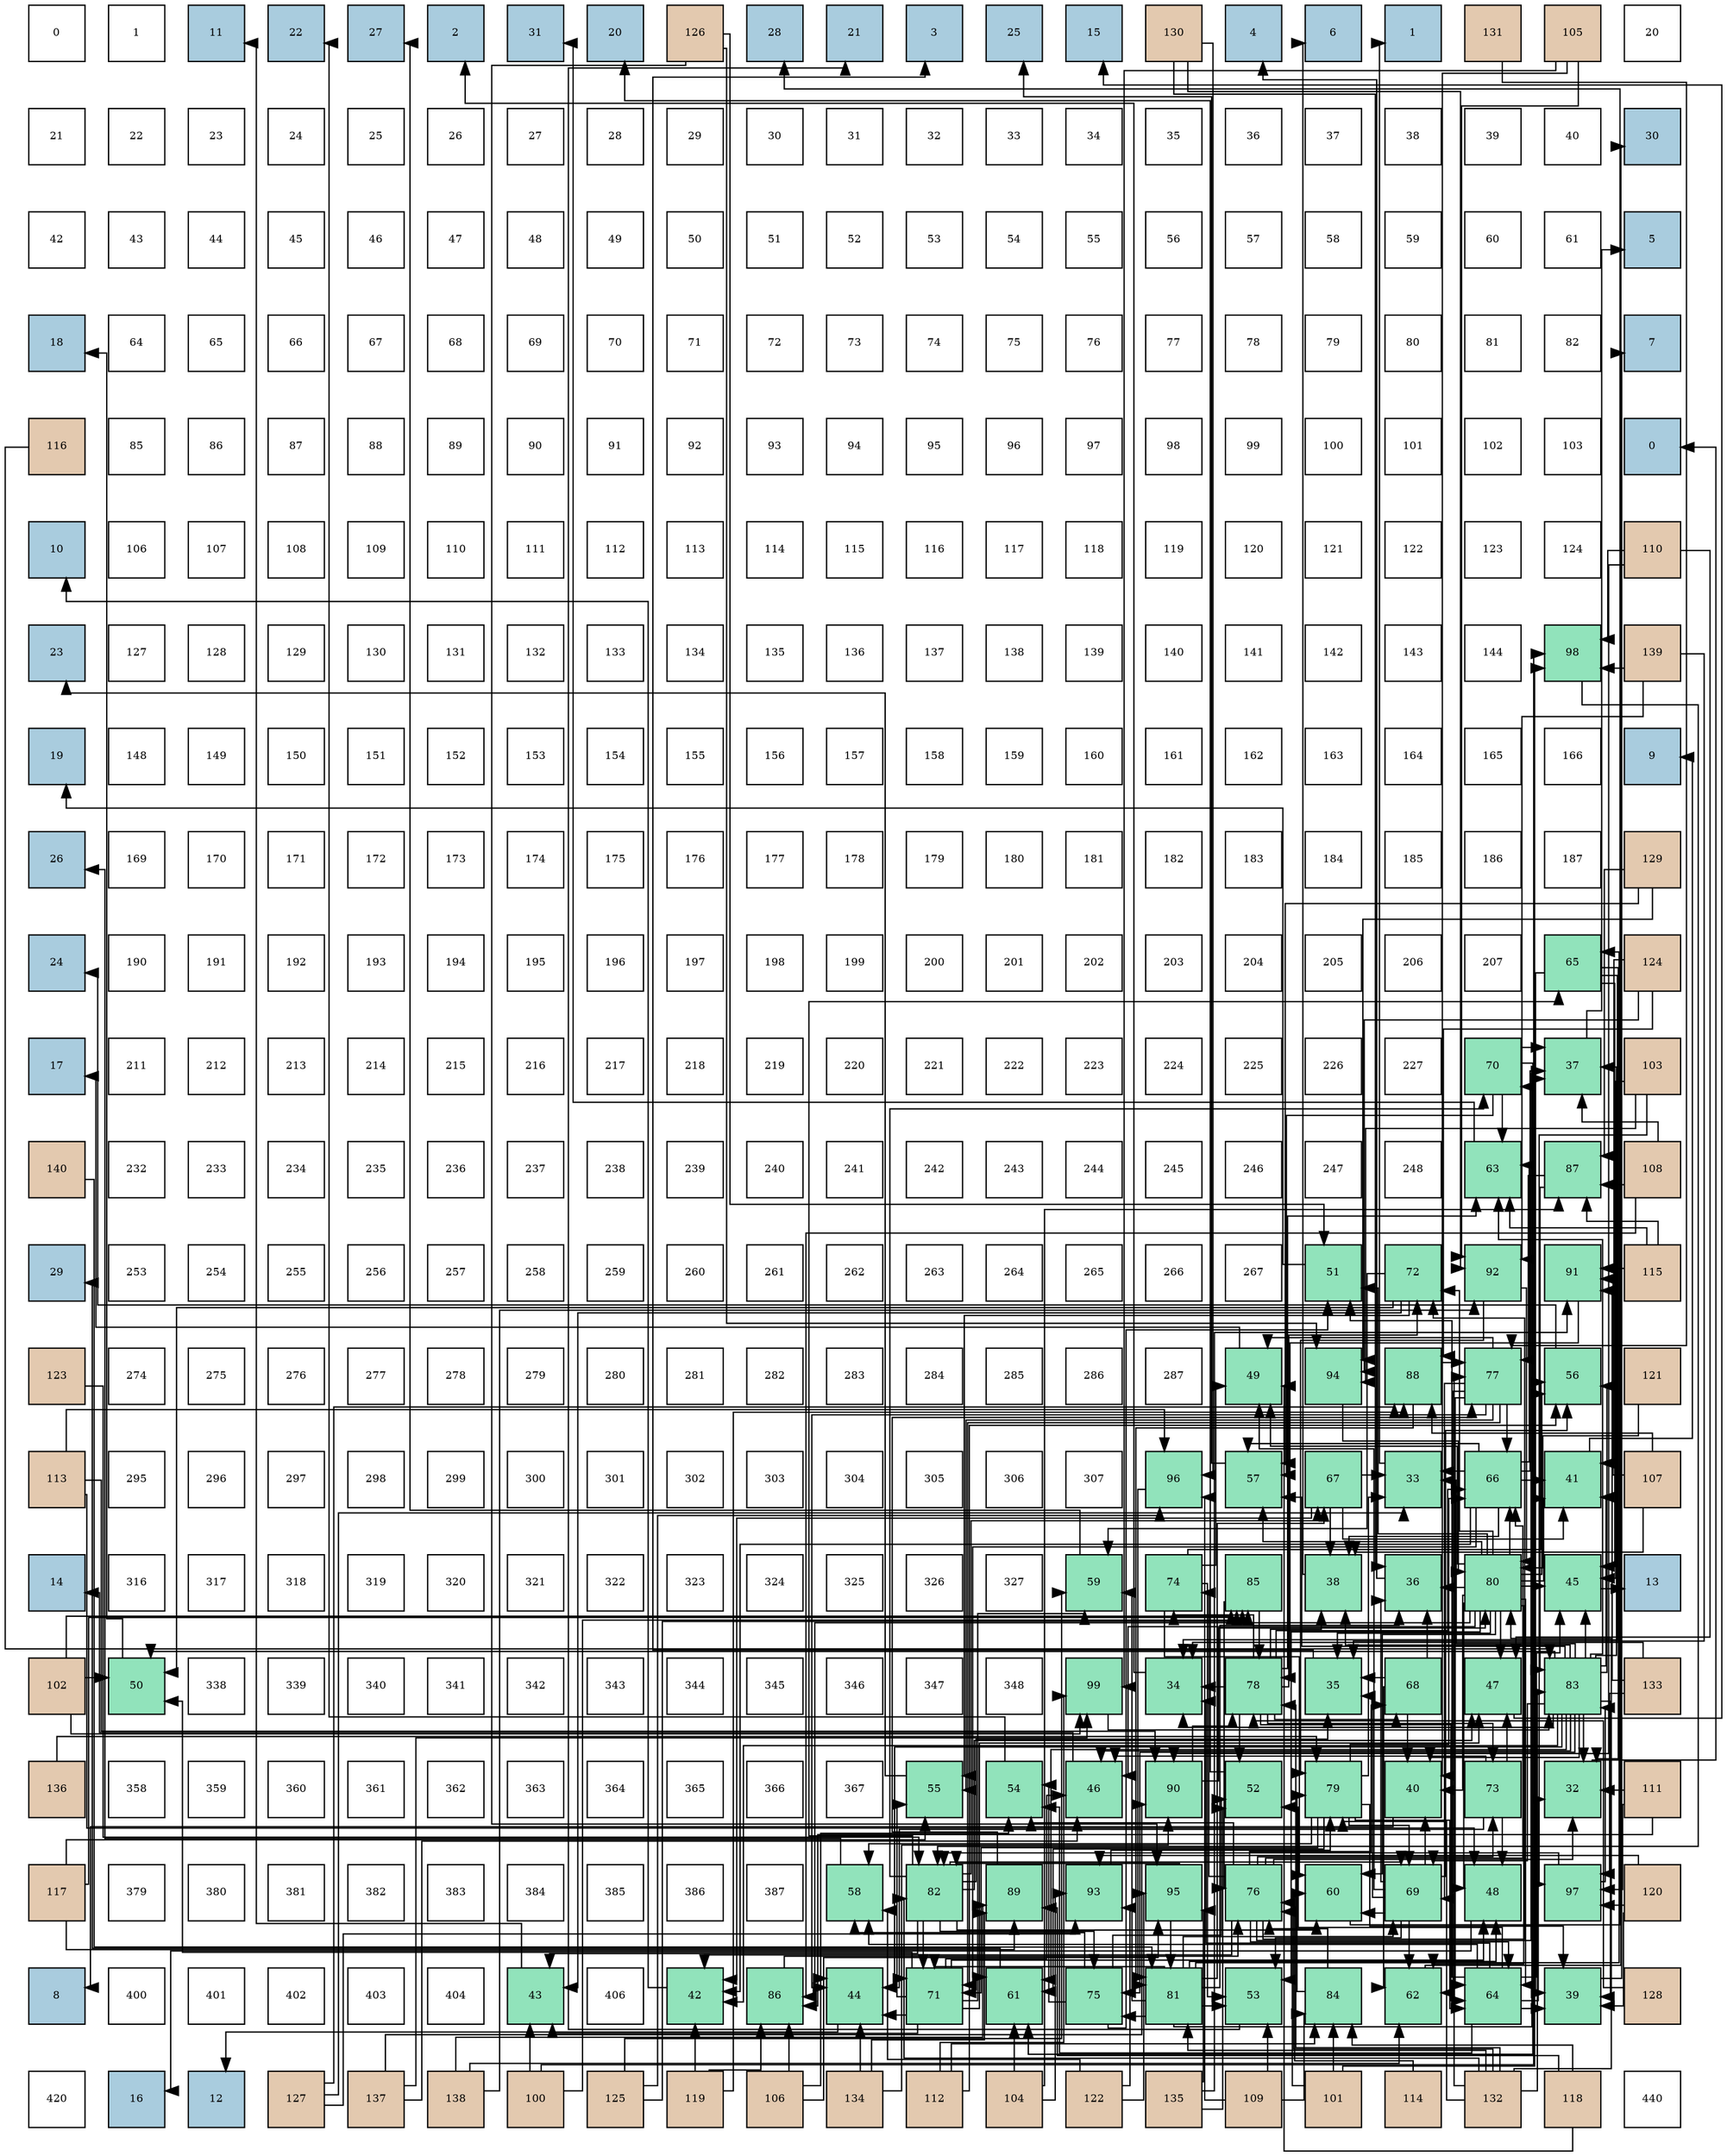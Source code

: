 digraph layout{
 rankdir=TB;
 splines=ortho;
 node [style=filled shape=square fixedsize=true width=0.6];
0[label="0", fontsize=8, fillcolor="#ffffff"];
1[label="1", fontsize=8, fillcolor="#ffffff"];
2[label="11", fontsize=8, fillcolor="#a9ccde"];
3[label="22", fontsize=8, fillcolor="#a9ccde"];
4[label="27", fontsize=8, fillcolor="#a9ccde"];
5[label="2", fontsize=8, fillcolor="#a9ccde"];
6[label="31", fontsize=8, fillcolor="#a9ccde"];
7[label="20", fontsize=8, fillcolor="#a9ccde"];
8[label="126", fontsize=8, fillcolor="#e3c9af"];
9[label="28", fontsize=8, fillcolor="#a9ccde"];
10[label="21", fontsize=8, fillcolor="#a9ccde"];
11[label="3", fontsize=8, fillcolor="#a9ccde"];
12[label="25", fontsize=8, fillcolor="#a9ccde"];
13[label="15", fontsize=8, fillcolor="#a9ccde"];
14[label="130", fontsize=8, fillcolor="#e3c9af"];
15[label="4", fontsize=8, fillcolor="#a9ccde"];
16[label="6", fontsize=8, fillcolor="#a9ccde"];
17[label="1", fontsize=8, fillcolor="#a9ccde"];
18[label="131", fontsize=8, fillcolor="#e3c9af"];
19[label="105", fontsize=8, fillcolor="#e3c9af"];
20[label="20", fontsize=8, fillcolor="#ffffff"];
21[label="21", fontsize=8, fillcolor="#ffffff"];
22[label="22", fontsize=8, fillcolor="#ffffff"];
23[label="23", fontsize=8, fillcolor="#ffffff"];
24[label="24", fontsize=8, fillcolor="#ffffff"];
25[label="25", fontsize=8, fillcolor="#ffffff"];
26[label="26", fontsize=8, fillcolor="#ffffff"];
27[label="27", fontsize=8, fillcolor="#ffffff"];
28[label="28", fontsize=8, fillcolor="#ffffff"];
29[label="29", fontsize=8, fillcolor="#ffffff"];
30[label="30", fontsize=8, fillcolor="#ffffff"];
31[label="31", fontsize=8, fillcolor="#ffffff"];
32[label="32", fontsize=8, fillcolor="#ffffff"];
33[label="33", fontsize=8, fillcolor="#ffffff"];
34[label="34", fontsize=8, fillcolor="#ffffff"];
35[label="35", fontsize=8, fillcolor="#ffffff"];
36[label="36", fontsize=8, fillcolor="#ffffff"];
37[label="37", fontsize=8, fillcolor="#ffffff"];
38[label="38", fontsize=8, fillcolor="#ffffff"];
39[label="39", fontsize=8, fillcolor="#ffffff"];
40[label="40", fontsize=8, fillcolor="#ffffff"];
41[label="30", fontsize=8, fillcolor="#a9ccde"];
42[label="42", fontsize=8, fillcolor="#ffffff"];
43[label="43", fontsize=8, fillcolor="#ffffff"];
44[label="44", fontsize=8, fillcolor="#ffffff"];
45[label="45", fontsize=8, fillcolor="#ffffff"];
46[label="46", fontsize=8, fillcolor="#ffffff"];
47[label="47", fontsize=8, fillcolor="#ffffff"];
48[label="48", fontsize=8, fillcolor="#ffffff"];
49[label="49", fontsize=8, fillcolor="#ffffff"];
50[label="50", fontsize=8, fillcolor="#ffffff"];
51[label="51", fontsize=8, fillcolor="#ffffff"];
52[label="52", fontsize=8, fillcolor="#ffffff"];
53[label="53", fontsize=8, fillcolor="#ffffff"];
54[label="54", fontsize=8, fillcolor="#ffffff"];
55[label="55", fontsize=8, fillcolor="#ffffff"];
56[label="56", fontsize=8, fillcolor="#ffffff"];
57[label="57", fontsize=8, fillcolor="#ffffff"];
58[label="58", fontsize=8, fillcolor="#ffffff"];
59[label="59", fontsize=8, fillcolor="#ffffff"];
60[label="60", fontsize=8, fillcolor="#ffffff"];
61[label="61", fontsize=8, fillcolor="#ffffff"];
62[label="5", fontsize=8, fillcolor="#a9ccde"];
63[label="18", fontsize=8, fillcolor="#a9ccde"];
64[label="64", fontsize=8, fillcolor="#ffffff"];
65[label="65", fontsize=8, fillcolor="#ffffff"];
66[label="66", fontsize=8, fillcolor="#ffffff"];
67[label="67", fontsize=8, fillcolor="#ffffff"];
68[label="68", fontsize=8, fillcolor="#ffffff"];
69[label="69", fontsize=8, fillcolor="#ffffff"];
70[label="70", fontsize=8, fillcolor="#ffffff"];
71[label="71", fontsize=8, fillcolor="#ffffff"];
72[label="72", fontsize=8, fillcolor="#ffffff"];
73[label="73", fontsize=8, fillcolor="#ffffff"];
74[label="74", fontsize=8, fillcolor="#ffffff"];
75[label="75", fontsize=8, fillcolor="#ffffff"];
76[label="76", fontsize=8, fillcolor="#ffffff"];
77[label="77", fontsize=8, fillcolor="#ffffff"];
78[label="78", fontsize=8, fillcolor="#ffffff"];
79[label="79", fontsize=8, fillcolor="#ffffff"];
80[label="80", fontsize=8, fillcolor="#ffffff"];
81[label="81", fontsize=8, fillcolor="#ffffff"];
82[label="82", fontsize=8, fillcolor="#ffffff"];
83[label="7", fontsize=8, fillcolor="#a9ccde"];
84[label="116", fontsize=8, fillcolor="#e3c9af"];
85[label="85", fontsize=8, fillcolor="#ffffff"];
86[label="86", fontsize=8, fillcolor="#ffffff"];
87[label="87", fontsize=8, fillcolor="#ffffff"];
88[label="88", fontsize=8, fillcolor="#ffffff"];
89[label="89", fontsize=8, fillcolor="#ffffff"];
90[label="90", fontsize=8, fillcolor="#ffffff"];
91[label="91", fontsize=8, fillcolor="#ffffff"];
92[label="92", fontsize=8, fillcolor="#ffffff"];
93[label="93", fontsize=8, fillcolor="#ffffff"];
94[label="94", fontsize=8, fillcolor="#ffffff"];
95[label="95", fontsize=8, fillcolor="#ffffff"];
96[label="96", fontsize=8, fillcolor="#ffffff"];
97[label="97", fontsize=8, fillcolor="#ffffff"];
98[label="98", fontsize=8, fillcolor="#ffffff"];
99[label="99", fontsize=8, fillcolor="#ffffff"];
100[label="100", fontsize=8, fillcolor="#ffffff"];
101[label="101", fontsize=8, fillcolor="#ffffff"];
102[label="102", fontsize=8, fillcolor="#ffffff"];
103[label="103", fontsize=8, fillcolor="#ffffff"];
104[label="0", fontsize=8, fillcolor="#a9ccde"];
105[label="10", fontsize=8, fillcolor="#a9ccde"];
106[label="106", fontsize=8, fillcolor="#ffffff"];
107[label="107", fontsize=8, fillcolor="#ffffff"];
108[label="108", fontsize=8, fillcolor="#ffffff"];
109[label="109", fontsize=8, fillcolor="#ffffff"];
110[label="110", fontsize=8, fillcolor="#ffffff"];
111[label="111", fontsize=8, fillcolor="#ffffff"];
112[label="112", fontsize=8, fillcolor="#ffffff"];
113[label="113", fontsize=8, fillcolor="#ffffff"];
114[label="114", fontsize=8, fillcolor="#ffffff"];
115[label="115", fontsize=8, fillcolor="#ffffff"];
116[label="116", fontsize=8, fillcolor="#ffffff"];
117[label="117", fontsize=8, fillcolor="#ffffff"];
118[label="118", fontsize=8, fillcolor="#ffffff"];
119[label="119", fontsize=8, fillcolor="#ffffff"];
120[label="120", fontsize=8, fillcolor="#ffffff"];
121[label="121", fontsize=8, fillcolor="#ffffff"];
122[label="122", fontsize=8, fillcolor="#ffffff"];
123[label="123", fontsize=8, fillcolor="#ffffff"];
124[label="124", fontsize=8, fillcolor="#ffffff"];
125[label="110", fontsize=8, fillcolor="#e3c9af"];
126[label="23", fontsize=8, fillcolor="#a9ccde"];
127[label="127", fontsize=8, fillcolor="#ffffff"];
128[label="128", fontsize=8, fillcolor="#ffffff"];
129[label="129", fontsize=8, fillcolor="#ffffff"];
130[label="130", fontsize=8, fillcolor="#ffffff"];
131[label="131", fontsize=8, fillcolor="#ffffff"];
132[label="132", fontsize=8, fillcolor="#ffffff"];
133[label="133", fontsize=8, fillcolor="#ffffff"];
134[label="134", fontsize=8, fillcolor="#ffffff"];
135[label="135", fontsize=8, fillcolor="#ffffff"];
136[label="136", fontsize=8, fillcolor="#ffffff"];
137[label="137", fontsize=8, fillcolor="#ffffff"];
138[label="138", fontsize=8, fillcolor="#ffffff"];
139[label="139", fontsize=8, fillcolor="#ffffff"];
140[label="140", fontsize=8, fillcolor="#ffffff"];
141[label="141", fontsize=8, fillcolor="#ffffff"];
142[label="142", fontsize=8, fillcolor="#ffffff"];
143[label="143", fontsize=8, fillcolor="#ffffff"];
144[label="144", fontsize=8, fillcolor="#ffffff"];
145[label="98", fontsize=8, fillcolor="#91e3bb"];
146[label="139", fontsize=8, fillcolor="#e3c9af"];
147[label="19", fontsize=8, fillcolor="#a9ccde"];
148[label="148", fontsize=8, fillcolor="#ffffff"];
149[label="149", fontsize=8, fillcolor="#ffffff"];
150[label="150", fontsize=8, fillcolor="#ffffff"];
151[label="151", fontsize=8, fillcolor="#ffffff"];
152[label="152", fontsize=8, fillcolor="#ffffff"];
153[label="153", fontsize=8, fillcolor="#ffffff"];
154[label="154", fontsize=8, fillcolor="#ffffff"];
155[label="155", fontsize=8, fillcolor="#ffffff"];
156[label="156", fontsize=8, fillcolor="#ffffff"];
157[label="157", fontsize=8, fillcolor="#ffffff"];
158[label="158", fontsize=8, fillcolor="#ffffff"];
159[label="159", fontsize=8, fillcolor="#ffffff"];
160[label="160", fontsize=8, fillcolor="#ffffff"];
161[label="161", fontsize=8, fillcolor="#ffffff"];
162[label="162", fontsize=8, fillcolor="#ffffff"];
163[label="163", fontsize=8, fillcolor="#ffffff"];
164[label="164", fontsize=8, fillcolor="#ffffff"];
165[label="165", fontsize=8, fillcolor="#ffffff"];
166[label="166", fontsize=8, fillcolor="#ffffff"];
167[label="9", fontsize=8, fillcolor="#a9ccde"];
168[label="26", fontsize=8, fillcolor="#a9ccde"];
169[label="169", fontsize=8, fillcolor="#ffffff"];
170[label="170", fontsize=8, fillcolor="#ffffff"];
171[label="171", fontsize=8, fillcolor="#ffffff"];
172[label="172", fontsize=8, fillcolor="#ffffff"];
173[label="173", fontsize=8, fillcolor="#ffffff"];
174[label="174", fontsize=8, fillcolor="#ffffff"];
175[label="175", fontsize=8, fillcolor="#ffffff"];
176[label="176", fontsize=8, fillcolor="#ffffff"];
177[label="177", fontsize=8, fillcolor="#ffffff"];
178[label="178", fontsize=8, fillcolor="#ffffff"];
179[label="179", fontsize=8, fillcolor="#ffffff"];
180[label="180", fontsize=8, fillcolor="#ffffff"];
181[label="181", fontsize=8, fillcolor="#ffffff"];
182[label="182", fontsize=8, fillcolor="#ffffff"];
183[label="183", fontsize=8, fillcolor="#ffffff"];
184[label="184", fontsize=8, fillcolor="#ffffff"];
185[label="185", fontsize=8, fillcolor="#ffffff"];
186[label="186", fontsize=8, fillcolor="#ffffff"];
187[label="187", fontsize=8, fillcolor="#ffffff"];
188[label="129", fontsize=8, fillcolor="#e3c9af"];
189[label="24", fontsize=8, fillcolor="#a9ccde"];
190[label="190", fontsize=8, fillcolor="#ffffff"];
191[label="191", fontsize=8, fillcolor="#ffffff"];
192[label="192", fontsize=8, fillcolor="#ffffff"];
193[label="193", fontsize=8, fillcolor="#ffffff"];
194[label="194", fontsize=8, fillcolor="#ffffff"];
195[label="195", fontsize=8, fillcolor="#ffffff"];
196[label="196", fontsize=8, fillcolor="#ffffff"];
197[label="197", fontsize=8, fillcolor="#ffffff"];
198[label="198", fontsize=8, fillcolor="#ffffff"];
199[label="199", fontsize=8, fillcolor="#ffffff"];
200[label="200", fontsize=8, fillcolor="#ffffff"];
201[label="201", fontsize=8, fillcolor="#ffffff"];
202[label="202", fontsize=8, fillcolor="#ffffff"];
203[label="203", fontsize=8, fillcolor="#ffffff"];
204[label="204", fontsize=8, fillcolor="#ffffff"];
205[label="205", fontsize=8, fillcolor="#ffffff"];
206[label="206", fontsize=8, fillcolor="#ffffff"];
207[label="207", fontsize=8, fillcolor="#ffffff"];
208[label="65", fontsize=8, fillcolor="#91e3bb"];
209[label="124", fontsize=8, fillcolor="#e3c9af"];
210[label="17", fontsize=8, fillcolor="#a9ccde"];
211[label="211", fontsize=8, fillcolor="#ffffff"];
212[label="212", fontsize=8, fillcolor="#ffffff"];
213[label="213", fontsize=8, fillcolor="#ffffff"];
214[label="214", fontsize=8, fillcolor="#ffffff"];
215[label="215", fontsize=8, fillcolor="#ffffff"];
216[label="216", fontsize=8, fillcolor="#ffffff"];
217[label="217", fontsize=8, fillcolor="#ffffff"];
218[label="218", fontsize=8, fillcolor="#ffffff"];
219[label="219", fontsize=8, fillcolor="#ffffff"];
220[label="220", fontsize=8, fillcolor="#ffffff"];
221[label="221", fontsize=8, fillcolor="#ffffff"];
222[label="222", fontsize=8, fillcolor="#ffffff"];
223[label="223", fontsize=8, fillcolor="#ffffff"];
224[label="224", fontsize=8, fillcolor="#ffffff"];
225[label="225", fontsize=8, fillcolor="#ffffff"];
226[label="226", fontsize=8, fillcolor="#ffffff"];
227[label="227", fontsize=8, fillcolor="#ffffff"];
228[label="70", fontsize=8, fillcolor="#91e3bb"];
229[label="37", fontsize=8, fillcolor="#91e3bb"];
230[label="103", fontsize=8, fillcolor="#e3c9af"];
231[label="140", fontsize=8, fillcolor="#e3c9af"];
232[label="232", fontsize=8, fillcolor="#ffffff"];
233[label="233", fontsize=8, fillcolor="#ffffff"];
234[label="234", fontsize=8, fillcolor="#ffffff"];
235[label="235", fontsize=8, fillcolor="#ffffff"];
236[label="236", fontsize=8, fillcolor="#ffffff"];
237[label="237", fontsize=8, fillcolor="#ffffff"];
238[label="238", fontsize=8, fillcolor="#ffffff"];
239[label="239", fontsize=8, fillcolor="#ffffff"];
240[label="240", fontsize=8, fillcolor="#ffffff"];
241[label="241", fontsize=8, fillcolor="#ffffff"];
242[label="242", fontsize=8, fillcolor="#ffffff"];
243[label="243", fontsize=8, fillcolor="#ffffff"];
244[label="244", fontsize=8, fillcolor="#ffffff"];
245[label="245", fontsize=8, fillcolor="#ffffff"];
246[label="246", fontsize=8, fillcolor="#ffffff"];
247[label="247", fontsize=8, fillcolor="#ffffff"];
248[label="248", fontsize=8, fillcolor="#ffffff"];
249[label="63", fontsize=8, fillcolor="#91e3bb"];
250[label="87", fontsize=8, fillcolor="#91e3bb"];
251[label="108", fontsize=8, fillcolor="#e3c9af"];
252[label="29", fontsize=8, fillcolor="#a9ccde"];
253[label="253", fontsize=8, fillcolor="#ffffff"];
254[label="254", fontsize=8, fillcolor="#ffffff"];
255[label="255", fontsize=8, fillcolor="#ffffff"];
256[label="256", fontsize=8, fillcolor="#ffffff"];
257[label="257", fontsize=8, fillcolor="#ffffff"];
258[label="258", fontsize=8, fillcolor="#ffffff"];
259[label="259", fontsize=8, fillcolor="#ffffff"];
260[label="260", fontsize=8, fillcolor="#ffffff"];
261[label="261", fontsize=8, fillcolor="#ffffff"];
262[label="262", fontsize=8, fillcolor="#ffffff"];
263[label="263", fontsize=8, fillcolor="#ffffff"];
264[label="264", fontsize=8, fillcolor="#ffffff"];
265[label="265", fontsize=8, fillcolor="#ffffff"];
266[label="266", fontsize=8, fillcolor="#ffffff"];
267[label="267", fontsize=8, fillcolor="#ffffff"];
268[label="51", fontsize=8, fillcolor="#91e3bb"];
269[label="72", fontsize=8, fillcolor="#91e3bb"];
270[label="92", fontsize=8, fillcolor="#91e3bb"];
271[label="91", fontsize=8, fillcolor="#91e3bb"];
272[label="115", fontsize=8, fillcolor="#e3c9af"];
273[label="123", fontsize=8, fillcolor="#e3c9af"];
274[label="274", fontsize=8, fillcolor="#ffffff"];
275[label="275", fontsize=8, fillcolor="#ffffff"];
276[label="276", fontsize=8, fillcolor="#ffffff"];
277[label="277", fontsize=8, fillcolor="#ffffff"];
278[label="278", fontsize=8, fillcolor="#ffffff"];
279[label="279", fontsize=8, fillcolor="#ffffff"];
280[label="280", fontsize=8, fillcolor="#ffffff"];
281[label="281", fontsize=8, fillcolor="#ffffff"];
282[label="282", fontsize=8, fillcolor="#ffffff"];
283[label="283", fontsize=8, fillcolor="#ffffff"];
284[label="284", fontsize=8, fillcolor="#ffffff"];
285[label="285", fontsize=8, fillcolor="#ffffff"];
286[label="286", fontsize=8, fillcolor="#ffffff"];
287[label="287", fontsize=8, fillcolor="#ffffff"];
288[label="49", fontsize=8, fillcolor="#91e3bb"];
289[label="94", fontsize=8, fillcolor="#91e3bb"];
290[label="88", fontsize=8, fillcolor="#91e3bb"];
291[label="77", fontsize=8, fillcolor="#91e3bb"];
292[label="56", fontsize=8, fillcolor="#91e3bb"];
293[label="121", fontsize=8, fillcolor="#e3c9af"];
294[label="113", fontsize=8, fillcolor="#e3c9af"];
295[label="295", fontsize=8, fillcolor="#ffffff"];
296[label="296", fontsize=8, fillcolor="#ffffff"];
297[label="297", fontsize=8, fillcolor="#ffffff"];
298[label="298", fontsize=8, fillcolor="#ffffff"];
299[label="299", fontsize=8, fillcolor="#ffffff"];
300[label="300", fontsize=8, fillcolor="#ffffff"];
301[label="301", fontsize=8, fillcolor="#ffffff"];
302[label="302", fontsize=8, fillcolor="#ffffff"];
303[label="303", fontsize=8, fillcolor="#ffffff"];
304[label="304", fontsize=8, fillcolor="#ffffff"];
305[label="305", fontsize=8, fillcolor="#ffffff"];
306[label="306", fontsize=8, fillcolor="#ffffff"];
307[label="307", fontsize=8, fillcolor="#ffffff"];
308[label="96", fontsize=8, fillcolor="#91e3bb"];
309[label="57", fontsize=8, fillcolor="#91e3bb"];
310[label="67", fontsize=8, fillcolor="#91e3bb"];
311[label="33", fontsize=8, fillcolor="#91e3bb"];
312[label="66", fontsize=8, fillcolor="#91e3bb"];
313[label="41", fontsize=8, fillcolor="#91e3bb"];
314[label="107", fontsize=8, fillcolor="#e3c9af"];
315[label="14", fontsize=8, fillcolor="#a9ccde"];
316[label="316", fontsize=8, fillcolor="#ffffff"];
317[label="317", fontsize=8, fillcolor="#ffffff"];
318[label="318", fontsize=8, fillcolor="#ffffff"];
319[label="319", fontsize=8, fillcolor="#ffffff"];
320[label="320", fontsize=8, fillcolor="#ffffff"];
321[label="321", fontsize=8, fillcolor="#ffffff"];
322[label="322", fontsize=8, fillcolor="#ffffff"];
323[label="323", fontsize=8, fillcolor="#ffffff"];
324[label="324", fontsize=8, fillcolor="#ffffff"];
325[label="325", fontsize=8, fillcolor="#ffffff"];
326[label="326", fontsize=8, fillcolor="#ffffff"];
327[label="327", fontsize=8, fillcolor="#ffffff"];
328[label="59", fontsize=8, fillcolor="#91e3bb"];
329[label="74", fontsize=8, fillcolor="#91e3bb"];
330[label="85", fontsize=8, fillcolor="#91e3bb"];
331[label="38", fontsize=8, fillcolor="#91e3bb"];
332[label="36", fontsize=8, fillcolor="#91e3bb"];
333[label="80", fontsize=8, fillcolor="#91e3bb"];
334[label="45", fontsize=8, fillcolor="#91e3bb"];
335[label="13", fontsize=8, fillcolor="#a9ccde"];
336[label="102", fontsize=8, fillcolor="#e3c9af"];
337[label="50", fontsize=8, fillcolor="#91e3bb"];
338[label="338", fontsize=8, fillcolor="#ffffff"];
339[label="339", fontsize=8, fillcolor="#ffffff"];
340[label="340", fontsize=8, fillcolor="#ffffff"];
341[label="341", fontsize=8, fillcolor="#ffffff"];
342[label="342", fontsize=8, fillcolor="#ffffff"];
343[label="343", fontsize=8, fillcolor="#ffffff"];
344[label="344", fontsize=8, fillcolor="#ffffff"];
345[label="345", fontsize=8, fillcolor="#ffffff"];
346[label="346", fontsize=8, fillcolor="#ffffff"];
347[label="347", fontsize=8, fillcolor="#ffffff"];
348[label="348", fontsize=8, fillcolor="#ffffff"];
349[label="99", fontsize=8, fillcolor="#91e3bb"];
350[label="34", fontsize=8, fillcolor="#91e3bb"];
351[label="78", fontsize=8, fillcolor="#91e3bb"];
352[label="35", fontsize=8, fillcolor="#91e3bb"];
353[label="68", fontsize=8, fillcolor="#91e3bb"];
354[label="47", fontsize=8, fillcolor="#91e3bb"];
355[label="83", fontsize=8, fillcolor="#91e3bb"];
356[label="133", fontsize=8, fillcolor="#e3c9af"];
357[label="136", fontsize=8, fillcolor="#e3c9af"];
358[label="358", fontsize=8, fillcolor="#ffffff"];
359[label="359", fontsize=8, fillcolor="#ffffff"];
360[label="360", fontsize=8, fillcolor="#ffffff"];
361[label="361", fontsize=8, fillcolor="#ffffff"];
362[label="362", fontsize=8, fillcolor="#ffffff"];
363[label="363", fontsize=8, fillcolor="#ffffff"];
364[label="364", fontsize=8, fillcolor="#ffffff"];
365[label="365", fontsize=8, fillcolor="#ffffff"];
366[label="366", fontsize=8, fillcolor="#ffffff"];
367[label="367", fontsize=8, fillcolor="#ffffff"];
368[label="55", fontsize=8, fillcolor="#91e3bb"];
369[label="54", fontsize=8, fillcolor="#91e3bb"];
370[label="46", fontsize=8, fillcolor="#91e3bb"];
371[label="90", fontsize=8, fillcolor="#91e3bb"];
372[label="52", fontsize=8, fillcolor="#91e3bb"];
373[label="79", fontsize=8, fillcolor="#91e3bb"];
374[label="40", fontsize=8, fillcolor="#91e3bb"];
375[label="73", fontsize=8, fillcolor="#91e3bb"];
376[label="32", fontsize=8, fillcolor="#91e3bb"];
377[label="111", fontsize=8, fillcolor="#e3c9af"];
378[label="117", fontsize=8, fillcolor="#e3c9af"];
379[label="379", fontsize=8, fillcolor="#ffffff"];
380[label="380", fontsize=8, fillcolor="#ffffff"];
381[label="381", fontsize=8, fillcolor="#ffffff"];
382[label="382", fontsize=8, fillcolor="#ffffff"];
383[label="383", fontsize=8, fillcolor="#ffffff"];
384[label="384", fontsize=8, fillcolor="#ffffff"];
385[label="385", fontsize=8, fillcolor="#ffffff"];
386[label="386", fontsize=8, fillcolor="#ffffff"];
387[label="387", fontsize=8, fillcolor="#ffffff"];
388[label="58", fontsize=8, fillcolor="#91e3bb"];
389[label="82", fontsize=8, fillcolor="#91e3bb"];
390[label="89", fontsize=8, fillcolor="#91e3bb"];
391[label="93", fontsize=8, fillcolor="#91e3bb"];
392[label="95", fontsize=8, fillcolor="#91e3bb"];
393[label="76", fontsize=8, fillcolor="#91e3bb"];
394[label="60", fontsize=8, fillcolor="#91e3bb"];
395[label="69", fontsize=8, fillcolor="#91e3bb"];
396[label="48", fontsize=8, fillcolor="#91e3bb"];
397[label="97", fontsize=8, fillcolor="#91e3bb"];
398[label="120", fontsize=8, fillcolor="#e3c9af"];
399[label="8", fontsize=8, fillcolor="#a9ccde"];
400[label="400", fontsize=8, fillcolor="#ffffff"];
401[label="401", fontsize=8, fillcolor="#ffffff"];
402[label="402", fontsize=8, fillcolor="#ffffff"];
403[label="403", fontsize=8, fillcolor="#ffffff"];
404[label="404", fontsize=8, fillcolor="#ffffff"];
405[label="43", fontsize=8, fillcolor="#91e3bb"];
406[label="406", fontsize=8, fillcolor="#ffffff"];
407[label="42", fontsize=8, fillcolor="#91e3bb"];
408[label="86", fontsize=8, fillcolor="#91e3bb"];
409[label="44", fontsize=8, fillcolor="#91e3bb"];
410[label="71", fontsize=8, fillcolor="#91e3bb"];
411[label="61", fontsize=8, fillcolor="#91e3bb"];
412[label="75", fontsize=8, fillcolor="#91e3bb"];
413[label="81", fontsize=8, fillcolor="#91e3bb"];
414[label="53", fontsize=8, fillcolor="#91e3bb"];
415[label="84", fontsize=8, fillcolor="#91e3bb"];
416[label="62", fontsize=8, fillcolor="#91e3bb"];
417[label="64", fontsize=8, fillcolor="#91e3bb"];
418[label="39", fontsize=8, fillcolor="#91e3bb"];
419[label="128", fontsize=8, fillcolor="#e3c9af"];
420[label="420", fontsize=8, fillcolor="#ffffff"];
421[label="16", fontsize=8, fillcolor="#a9ccde"];
422[label="12", fontsize=8, fillcolor="#a9ccde"];
423[label="127", fontsize=8, fillcolor="#e3c9af"];
424[label="137", fontsize=8, fillcolor="#e3c9af"];
425[label="138", fontsize=8, fillcolor="#e3c9af"];
426[label="100", fontsize=8, fillcolor="#e3c9af"];
427[label="125", fontsize=8, fillcolor="#e3c9af"];
428[label="119", fontsize=8, fillcolor="#e3c9af"];
429[label="106", fontsize=8, fillcolor="#e3c9af"];
430[label="134", fontsize=8, fillcolor="#e3c9af"];
431[label="112", fontsize=8, fillcolor="#e3c9af"];
432[label="104", fontsize=8, fillcolor="#e3c9af"];
433[label="122", fontsize=8, fillcolor="#e3c9af"];
434[label="135", fontsize=8, fillcolor="#e3c9af"];
435[label="109", fontsize=8, fillcolor="#e3c9af"];
436[label="101", fontsize=8, fillcolor="#e3c9af"];
437[label="114", fontsize=8, fillcolor="#e3c9af"];
438[label="132", fontsize=8, fillcolor="#e3c9af"];
439[label="118", fontsize=8, fillcolor="#e3c9af"];
440[label="440", fontsize=8, fillcolor="#ffffff"];
edge [constraint=false, style=vis];376 -> 104;
311 -> 17;
350 -> 5;
352 -> 11;
332 -> 15;
229 -> 62;
331 -> 16;
418 -> 83;
374 -> 399;
313 -> 167;
407 -> 105;
405 -> 2;
409 -> 422;
334 -> 335;
370 -> 315;
354 -> 13;
396 -> 421;
288 -> 210;
337 -> 63;
268 -> 147;
372 -> 7;
414 -> 10;
369 -> 3;
368 -> 126;
292 -> 189;
309 -> 12;
388 -> 168;
328 -> 4;
394 -> 9;
411 -> 252;
416 -> 41;
249 -> 6;
417 -> 376;
417 -> 350;
417 -> 418;
417 -> 334;
417 -> 268;
417 -> 372;
417 -> 369;
417 -> 388;
208 -> 376;
208 -> 350;
208 -> 418;
208 -> 334;
312 -> 311;
312 -> 229;
312 -> 331;
312 -> 313;
312 -> 407;
312 -> 309;
312 -> 411;
312 -> 249;
310 -> 311;
310 -> 331;
310 -> 313;
310 -> 407;
353 -> 352;
353 -> 332;
353 -> 374;
353 -> 416;
395 -> 352;
395 -> 332;
395 -> 374;
395 -> 288;
395 -> 414;
395 -> 292;
395 -> 394;
395 -> 416;
228 -> 229;
228 -> 309;
228 -> 411;
228 -> 249;
410 -> 405;
410 -> 409;
410 -> 370;
410 -> 354;
410 -> 396;
410 -> 337;
410 -> 368;
410 -> 328;
269 -> 405;
269 -> 337;
269 -> 368;
269 -> 328;
375 -> 409;
375 -> 370;
375 -> 354;
375 -> 396;
329 -> 288;
329 -> 414;
329 -> 292;
329 -> 394;
412 -> 268;
412 -> 372;
412 -> 369;
412 -> 388;
393 -> 376;
393 -> 229;
393 -> 407;
393 -> 369;
393 -> 417;
393 -> 312;
393 -> 353;
393 -> 269;
393 -> 375;
393 -> 329;
291 -> 409;
291 -> 288;
291 -> 368;
291 -> 416;
291 -> 417;
291 -> 312;
291 -> 395;
291 -> 410;
351 -> 350;
351 -> 331;
351 -> 372;
351 -> 249;
351 -> 417;
351 -> 312;
351 -> 353;
351 -> 269;
351 -> 375;
351 -> 329;
373 -> 311;
373 -> 418;
373 -> 388;
373 -> 411;
373 -> 417;
373 -> 312;
373 -> 395;
373 -> 410;
333 -> 352;
333 -> 332;
333 -> 374;
333 -> 313;
333 -> 409;
333 -> 334;
333 -> 370;
333 -> 354;
333 -> 396;
333 -> 288;
333 -> 268;
333 -> 414;
333 -> 292;
333 -> 309;
333 -> 394;
333 -> 416;
333 -> 417;
333 -> 312;
333 -> 269;
413 -> 332;
413 -> 396;
413 -> 414;
413 -> 328;
413 -> 208;
413 -> 310;
413 -> 395;
413 -> 228;
413 -> 410;
413 -> 412;
389 -> 352;
389 -> 405;
389 -> 354;
389 -> 394;
389 -> 208;
389 -> 310;
389 -> 395;
389 -> 228;
389 -> 410;
389 -> 412;
355 -> 376;
355 -> 311;
355 -> 350;
355 -> 229;
355 -> 331;
355 -> 418;
355 -> 374;
355 -> 313;
355 -> 407;
355 -> 334;
355 -> 370;
355 -> 337;
355 -> 292;
355 -> 309;
355 -> 411;
355 -> 249;
355 -> 395;
355 -> 410;
355 -> 412;
415 -> 393;
415 -> 373;
330 -> 393;
330 -> 351;
408 -> 393;
250 -> 291;
250 -> 355;
290 -> 291;
290 -> 413;
390 -> 291;
371 -> 351;
371 -> 333;
271 -> 351;
270 -> 373;
270 -> 333;
391 -> 373;
289 -> 333;
392 -> 413;
392 -> 389;
308 -> 413;
397 -> 389;
397 -> 355;
145 -> 389;
349 -> 355;
426 -> 405;
426 -> 330;
426 -> 145;
436 -> 394;
436 -> 415;
436 -> 145;
336 -> 337;
336 -> 330;
336 -> 349;
230 -> 334;
230 -> 289;
230 -> 397;
432 -> 411;
432 -> 250;
432 -> 391;
19 -> 374;
19 -> 270;
19 -> 349;
429 -> 369;
429 -> 408;
429 -> 392;
314 -> 331;
314 -> 290;
314 -> 271;
251 -> 229;
251 -> 408;
251 -> 250;
435 -> 414;
435 -> 415;
435 -> 308;
125 -> 354;
125 -> 371;
125 -> 145;
377 -> 376;
377 -> 408;
377 -> 397;
431 -> 292;
431 -> 415;
431 -> 349;
294 -> 396;
294 -> 371;
294 -> 308;
437 -> 393;
272 -> 249;
272 -> 250;
272 -> 271;
84 -> 355;
378 -> 368;
378 -> 330;
378 -> 390;
439 -> 288;
439 -> 415;
439 -> 390;
428 -> 407;
428 -> 408;
428 -> 290;
398 -> 418;
398 -> 391;
398 -> 397;
293 -> 333;
433 -> 388;
433 -> 391;
433 -> 392;
273 -> 389;
209 -> 313;
209 -> 290;
209 -> 289;
427 -> 328;
427 -> 330;
427 -> 308;
8 -> 268;
8 -> 289;
8 -> 392;
423 -> 311;
423 -> 290;
423 -> 391;
419 -> 351;
188 -> 309;
188 -> 250;
188 -> 289;
14 -> 332;
14 -> 270;
14 -> 308;
18 -> 291;
438 -> 393;
438 -> 291;
438 -> 351;
438 -> 373;
438 -> 333;
438 -> 413;
438 -> 389;
438 -> 355;
356 -> 350;
356 -> 271;
356 -> 397;
430 -> 409;
430 -> 390;
430 -> 371;
434 -> 372;
434 -> 271;
434 -> 392;
357 -> 373;
424 -> 370;
424 -> 371;
424 -> 349;
425 -> 416;
425 -> 390;
425 -> 270;
146 -> 352;
146 -> 270;
146 -> 145;
231 -> 413;
edge [constraint=true, style=invis];
0 -> 21 -> 42 -> 63 -> 84 -> 105 -> 126 -> 147 -> 168 -> 189 -> 210 -> 231 -> 252 -> 273 -> 294 -> 315 -> 336 -> 357 -> 378 -> 399 -> 420;
1 -> 22 -> 43 -> 64 -> 85 -> 106 -> 127 -> 148 -> 169 -> 190 -> 211 -> 232 -> 253 -> 274 -> 295 -> 316 -> 337 -> 358 -> 379 -> 400 -> 421;
2 -> 23 -> 44 -> 65 -> 86 -> 107 -> 128 -> 149 -> 170 -> 191 -> 212 -> 233 -> 254 -> 275 -> 296 -> 317 -> 338 -> 359 -> 380 -> 401 -> 422;
3 -> 24 -> 45 -> 66 -> 87 -> 108 -> 129 -> 150 -> 171 -> 192 -> 213 -> 234 -> 255 -> 276 -> 297 -> 318 -> 339 -> 360 -> 381 -> 402 -> 423;
4 -> 25 -> 46 -> 67 -> 88 -> 109 -> 130 -> 151 -> 172 -> 193 -> 214 -> 235 -> 256 -> 277 -> 298 -> 319 -> 340 -> 361 -> 382 -> 403 -> 424;
5 -> 26 -> 47 -> 68 -> 89 -> 110 -> 131 -> 152 -> 173 -> 194 -> 215 -> 236 -> 257 -> 278 -> 299 -> 320 -> 341 -> 362 -> 383 -> 404 -> 425;
6 -> 27 -> 48 -> 69 -> 90 -> 111 -> 132 -> 153 -> 174 -> 195 -> 216 -> 237 -> 258 -> 279 -> 300 -> 321 -> 342 -> 363 -> 384 -> 405 -> 426;
7 -> 28 -> 49 -> 70 -> 91 -> 112 -> 133 -> 154 -> 175 -> 196 -> 217 -> 238 -> 259 -> 280 -> 301 -> 322 -> 343 -> 364 -> 385 -> 406 -> 427;
8 -> 29 -> 50 -> 71 -> 92 -> 113 -> 134 -> 155 -> 176 -> 197 -> 218 -> 239 -> 260 -> 281 -> 302 -> 323 -> 344 -> 365 -> 386 -> 407 -> 428;
9 -> 30 -> 51 -> 72 -> 93 -> 114 -> 135 -> 156 -> 177 -> 198 -> 219 -> 240 -> 261 -> 282 -> 303 -> 324 -> 345 -> 366 -> 387 -> 408 -> 429;
10 -> 31 -> 52 -> 73 -> 94 -> 115 -> 136 -> 157 -> 178 -> 199 -> 220 -> 241 -> 262 -> 283 -> 304 -> 325 -> 346 -> 367 -> 388 -> 409 -> 430;
11 -> 32 -> 53 -> 74 -> 95 -> 116 -> 137 -> 158 -> 179 -> 200 -> 221 -> 242 -> 263 -> 284 -> 305 -> 326 -> 347 -> 368 -> 389 -> 410 -> 431;
12 -> 33 -> 54 -> 75 -> 96 -> 117 -> 138 -> 159 -> 180 -> 201 -> 222 -> 243 -> 264 -> 285 -> 306 -> 327 -> 348 -> 369 -> 390 -> 411 -> 432;
13 -> 34 -> 55 -> 76 -> 97 -> 118 -> 139 -> 160 -> 181 -> 202 -> 223 -> 244 -> 265 -> 286 -> 307 -> 328 -> 349 -> 370 -> 391 -> 412 -> 433;
14 -> 35 -> 56 -> 77 -> 98 -> 119 -> 140 -> 161 -> 182 -> 203 -> 224 -> 245 -> 266 -> 287 -> 308 -> 329 -> 350 -> 371 -> 392 -> 413 -> 434;
15 -> 36 -> 57 -> 78 -> 99 -> 120 -> 141 -> 162 -> 183 -> 204 -> 225 -> 246 -> 267 -> 288 -> 309 -> 330 -> 351 -> 372 -> 393 -> 414 -> 435;
16 -> 37 -> 58 -> 79 -> 100 -> 121 -> 142 -> 163 -> 184 -> 205 -> 226 -> 247 -> 268 -> 289 -> 310 -> 331 -> 352 -> 373 -> 394 -> 415 -> 436;
17 -> 38 -> 59 -> 80 -> 101 -> 122 -> 143 -> 164 -> 185 -> 206 -> 227 -> 248 -> 269 -> 290 -> 311 -> 332 -> 353 -> 374 -> 395 -> 416 -> 437;
18 -> 39 -> 60 -> 81 -> 102 -> 123 -> 144 -> 165 -> 186 -> 207 -> 228 -> 249 -> 270 -> 291 -> 312 -> 333 -> 354 -> 375 -> 396 -> 417 -> 438;
19 -> 40 -> 61 -> 82 -> 103 -> 124 -> 145 -> 166 -> 187 -> 208 -> 229 -> 250 -> 271 -> 292 -> 313 -> 334 -> 355 -> 376 -> 397 -> 418 -> 439;
20 -> 41 -> 62 -> 83 -> 104 -> 125 -> 146 -> 167 -> 188 -> 209 -> 230 -> 251 -> 272 -> 293 -> 314 -> 335 -> 356 -> 377 -> 398 -> 419 -> 440;
rank = same {0 -> 1 -> 2 -> 3 -> 4 -> 5 -> 6 -> 7 -> 8 -> 9 -> 10 -> 11 -> 12 -> 13 -> 14 -> 15 -> 16 -> 17 -> 18 -> 19 -> 20};
rank = same {21 -> 22 -> 23 -> 24 -> 25 -> 26 -> 27 -> 28 -> 29 -> 30 -> 31 -> 32 -> 33 -> 34 -> 35 -> 36 -> 37 -> 38 -> 39 -> 40 -> 41};
rank = same {42 -> 43 -> 44 -> 45 -> 46 -> 47 -> 48 -> 49 -> 50 -> 51 -> 52 -> 53 -> 54 -> 55 -> 56 -> 57 -> 58 -> 59 -> 60 -> 61 -> 62};
rank = same {63 -> 64 -> 65 -> 66 -> 67 -> 68 -> 69 -> 70 -> 71 -> 72 -> 73 -> 74 -> 75 -> 76 -> 77 -> 78 -> 79 -> 80 -> 81 -> 82 -> 83};
rank = same {84 -> 85 -> 86 -> 87 -> 88 -> 89 -> 90 -> 91 -> 92 -> 93 -> 94 -> 95 -> 96 -> 97 -> 98 -> 99 -> 100 -> 101 -> 102 -> 103 -> 104};
rank = same {105 -> 106 -> 107 -> 108 -> 109 -> 110 -> 111 -> 112 -> 113 -> 114 -> 115 -> 116 -> 117 -> 118 -> 119 -> 120 -> 121 -> 122 -> 123 -> 124 -> 125};
rank = same {126 -> 127 -> 128 -> 129 -> 130 -> 131 -> 132 -> 133 -> 134 -> 135 -> 136 -> 137 -> 138 -> 139 -> 140 -> 141 -> 142 -> 143 -> 144 -> 145 -> 146};
rank = same {147 -> 148 -> 149 -> 150 -> 151 -> 152 -> 153 -> 154 -> 155 -> 156 -> 157 -> 158 -> 159 -> 160 -> 161 -> 162 -> 163 -> 164 -> 165 -> 166 -> 167};
rank = same {168 -> 169 -> 170 -> 171 -> 172 -> 173 -> 174 -> 175 -> 176 -> 177 -> 178 -> 179 -> 180 -> 181 -> 182 -> 183 -> 184 -> 185 -> 186 -> 187 -> 188};
rank = same {189 -> 190 -> 191 -> 192 -> 193 -> 194 -> 195 -> 196 -> 197 -> 198 -> 199 -> 200 -> 201 -> 202 -> 203 -> 204 -> 205 -> 206 -> 207 -> 208 -> 209};
rank = same {210 -> 211 -> 212 -> 213 -> 214 -> 215 -> 216 -> 217 -> 218 -> 219 -> 220 -> 221 -> 222 -> 223 -> 224 -> 225 -> 226 -> 227 -> 228 -> 229 -> 230};
rank = same {231 -> 232 -> 233 -> 234 -> 235 -> 236 -> 237 -> 238 -> 239 -> 240 -> 241 -> 242 -> 243 -> 244 -> 245 -> 246 -> 247 -> 248 -> 249 -> 250 -> 251};
rank = same {252 -> 253 -> 254 -> 255 -> 256 -> 257 -> 258 -> 259 -> 260 -> 261 -> 262 -> 263 -> 264 -> 265 -> 266 -> 267 -> 268 -> 269 -> 270 -> 271 -> 272};
rank = same {273 -> 274 -> 275 -> 276 -> 277 -> 278 -> 279 -> 280 -> 281 -> 282 -> 283 -> 284 -> 285 -> 286 -> 287 -> 288 -> 289 -> 290 -> 291 -> 292 -> 293};
rank = same {294 -> 295 -> 296 -> 297 -> 298 -> 299 -> 300 -> 301 -> 302 -> 303 -> 304 -> 305 -> 306 -> 307 -> 308 -> 309 -> 310 -> 311 -> 312 -> 313 -> 314};
rank = same {315 -> 316 -> 317 -> 318 -> 319 -> 320 -> 321 -> 322 -> 323 -> 324 -> 325 -> 326 -> 327 -> 328 -> 329 -> 330 -> 331 -> 332 -> 333 -> 334 -> 335};
rank = same {336 -> 337 -> 338 -> 339 -> 340 -> 341 -> 342 -> 343 -> 344 -> 345 -> 346 -> 347 -> 348 -> 349 -> 350 -> 351 -> 352 -> 353 -> 354 -> 355 -> 356};
rank = same {357 -> 358 -> 359 -> 360 -> 361 -> 362 -> 363 -> 364 -> 365 -> 366 -> 367 -> 368 -> 369 -> 370 -> 371 -> 372 -> 373 -> 374 -> 375 -> 376 -> 377};
rank = same {378 -> 379 -> 380 -> 381 -> 382 -> 383 -> 384 -> 385 -> 386 -> 387 -> 388 -> 389 -> 390 -> 391 -> 392 -> 393 -> 394 -> 395 -> 396 -> 397 -> 398};
rank = same {399 -> 400 -> 401 -> 402 -> 403 -> 404 -> 405 -> 406 -> 407 -> 408 -> 409 -> 410 -> 411 -> 412 -> 413 -> 414 -> 415 -> 416 -> 417 -> 418 -> 419};
rank = same {420 -> 421 -> 422 -> 423 -> 424 -> 425 -> 426 -> 427 -> 428 -> 429 -> 430 -> 431 -> 432 -> 433 -> 434 -> 435 -> 436 -> 437 -> 438 -> 439 -> 440};
}